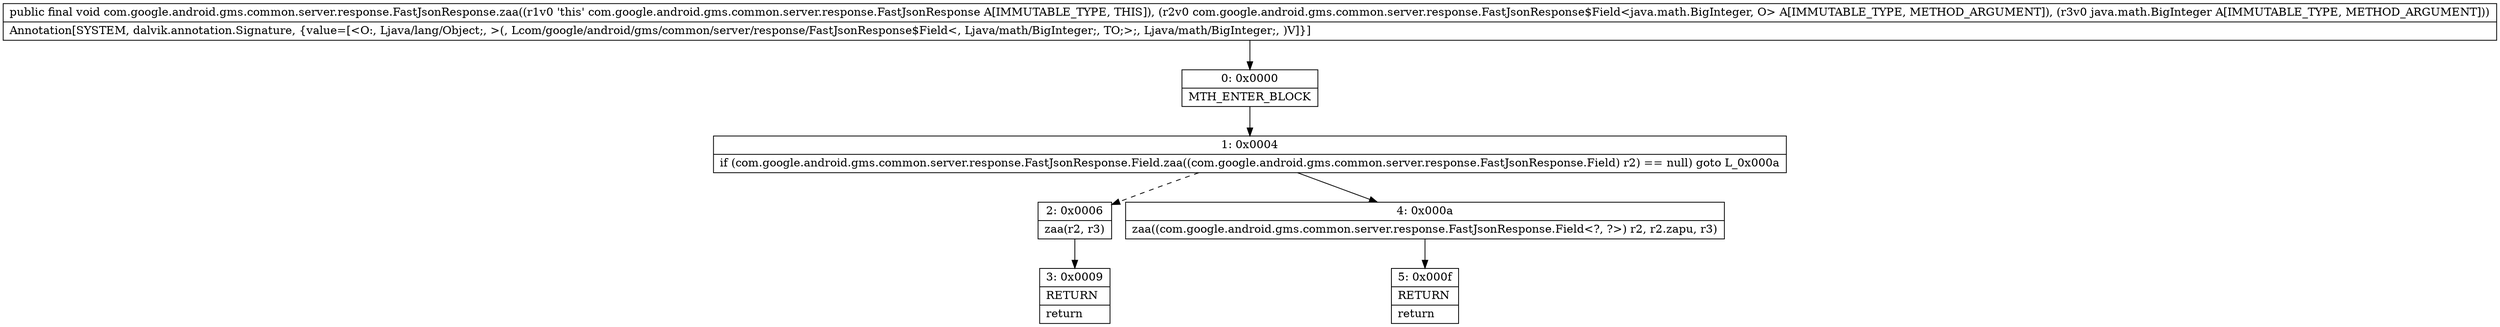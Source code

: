 digraph "CFG forcom.google.android.gms.common.server.response.FastJsonResponse.zaa(Lcom\/google\/android\/gms\/common\/server\/response\/FastJsonResponse$Field;Ljava\/math\/BigInteger;)V" {
Node_0 [shape=record,label="{0\:\ 0x0000|MTH_ENTER_BLOCK\l}"];
Node_1 [shape=record,label="{1\:\ 0x0004|if (com.google.android.gms.common.server.response.FastJsonResponse.Field.zaa((com.google.android.gms.common.server.response.FastJsonResponse.Field) r2) == null) goto L_0x000a\l}"];
Node_2 [shape=record,label="{2\:\ 0x0006|zaa(r2, r3)\l}"];
Node_3 [shape=record,label="{3\:\ 0x0009|RETURN\l|return\l}"];
Node_4 [shape=record,label="{4\:\ 0x000a|zaa((com.google.android.gms.common.server.response.FastJsonResponse.Field\<?, ?\>) r2, r2.zapu, r3)\l}"];
Node_5 [shape=record,label="{5\:\ 0x000f|RETURN\l|return\l}"];
MethodNode[shape=record,label="{public final void com.google.android.gms.common.server.response.FastJsonResponse.zaa((r1v0 'this' com.google.android.gms.common.server.response.FastJsonResponse A[IMMUTABLE_TYPE, THIS]), (r2v0 com.google.android.gms.common.server.response.FastJsonResponse$Field\<java.math.BigInteger, O\> A[IMMUTABLE_TYPE, METHOD_ARGUMENT]), (r3v0 java.math.BigInteger A[IMMUTABLE_TYPE, METHOD_ARGUMENT]))  | Annotation[SYSTEM, dalvik.annotation.Signature, \{value=[\<O:, Ljava\/lang\/Object;, \>(, Lcom\/google\/android\/gms\/common\/server\/response\/FastJsonResponse$Field\<, Ljava\/math\/BigInteger;, TO;\>;, Ljava\/math\/BigInteger;, )V]\}]\l}"];
MethodNode -> Node_0;
Node_0 -> Node_1;
Node_1 -> Node_2[style=dashed];
Node_1 -> Node_4;
Node_2 -> Node_3;
Node_4 -> Node_5;
}

